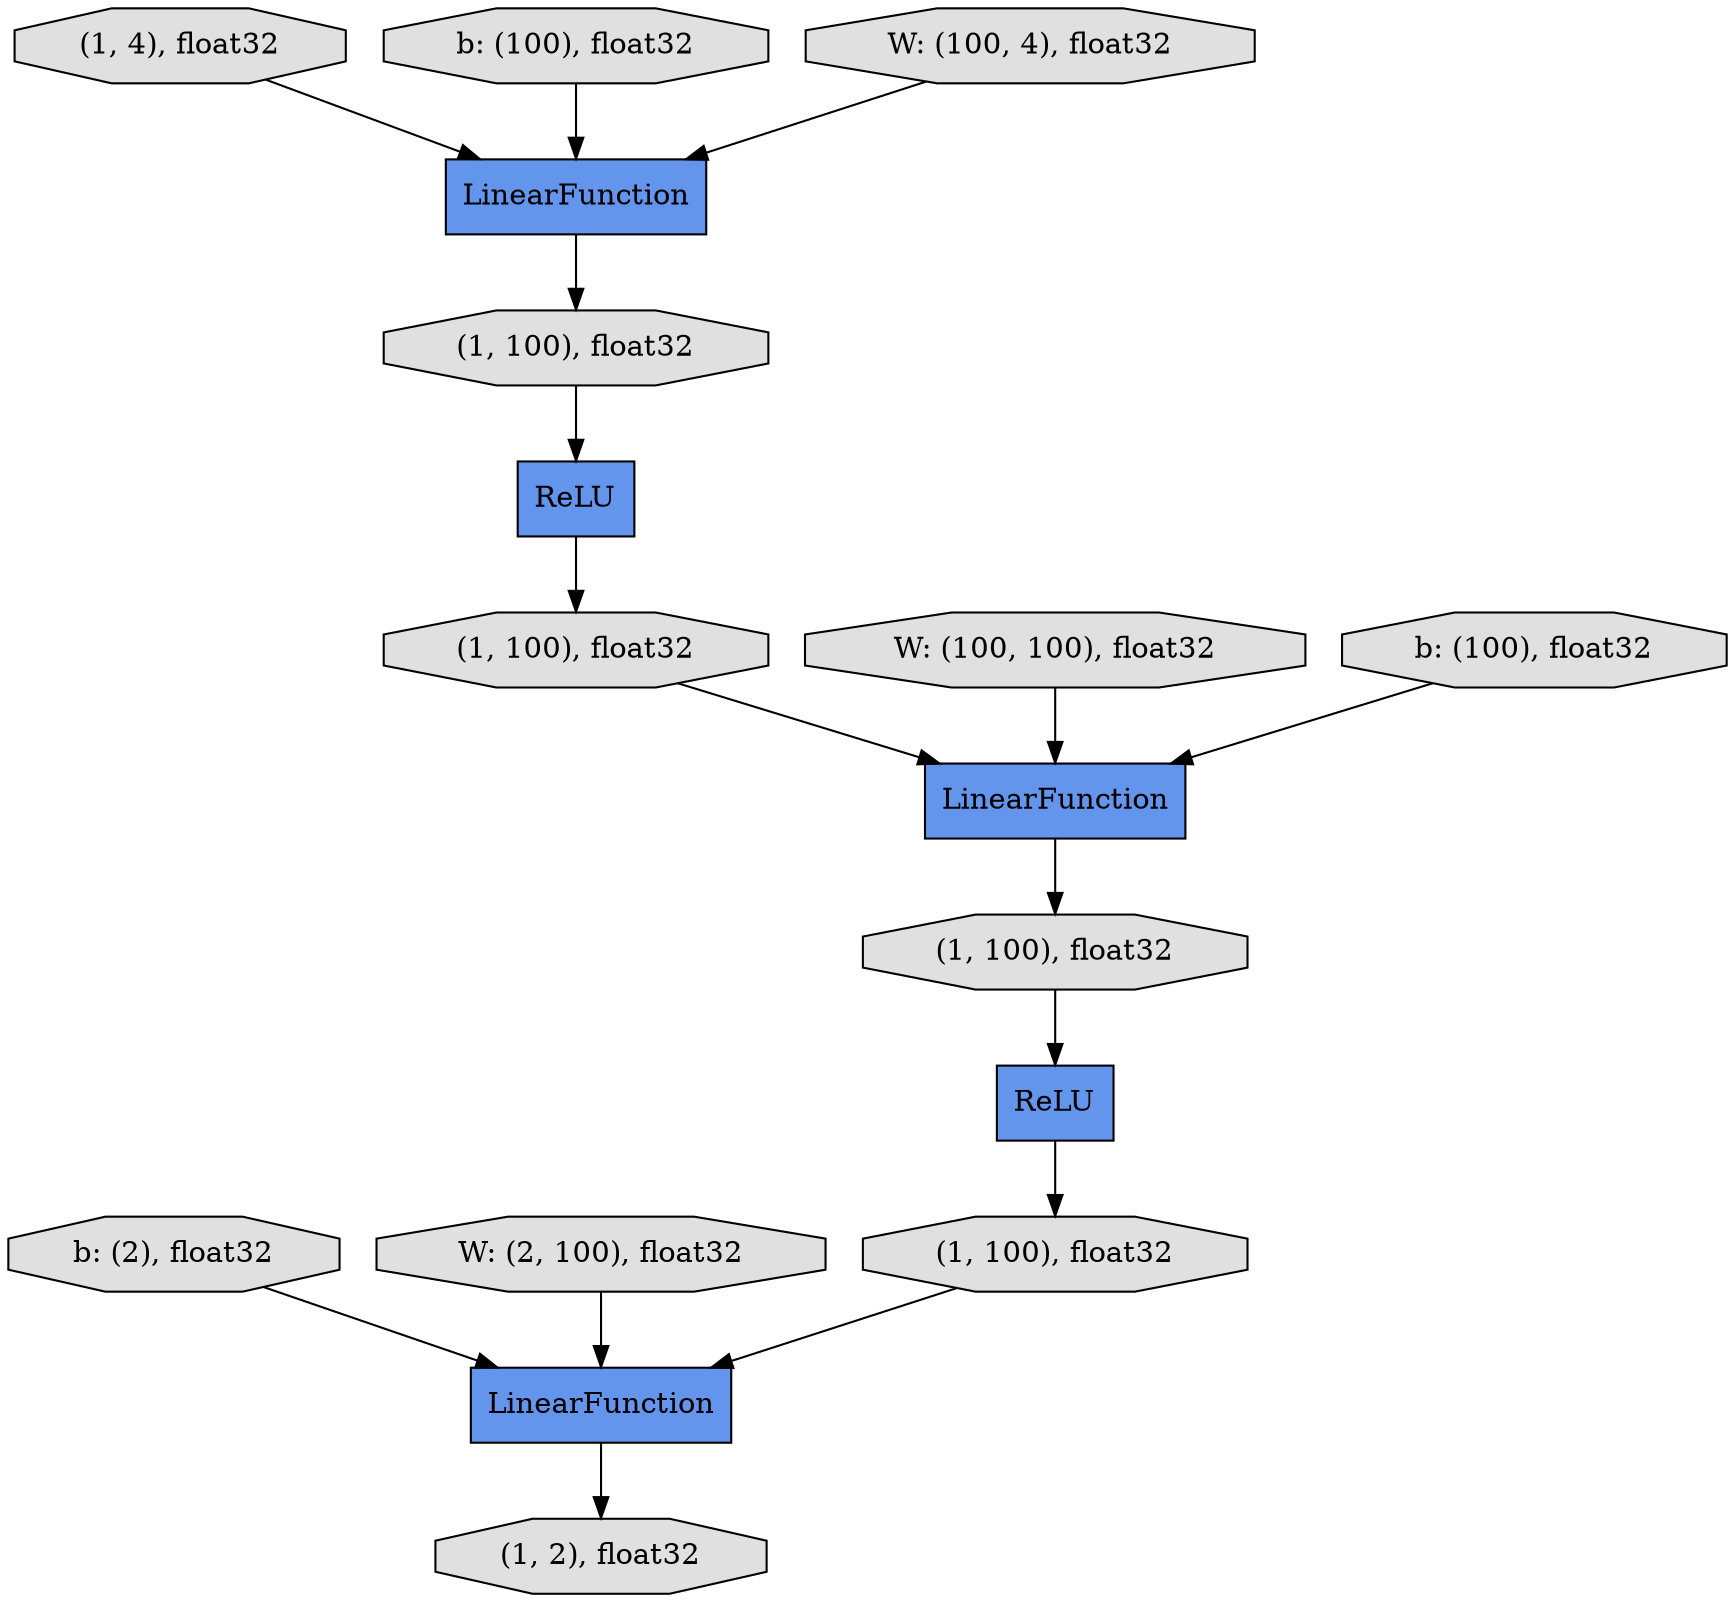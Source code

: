 digraph graphname{rankdir=TB;140590471360016 [label="b: (2), float32",shape="octagon",fillcolor="#E0E0E0",style="filled"];140591158670896 [label="LinearFunction",shape="record",fillcolor="#6495ED",style="filled"];140590471454792 [label="(1, 100), float32",shape="octagon",fillcolor="#E0E0E0",style="filled"];140590471359624 [label="(1, 4), float32",shape="octagon",fillcolor="#E0E0E0",style="filled"];140590471359120 [label="W: (100, 100), float32",shape="octagon",fillcolor="#E0E0E0",style="filled"];140590471454904 [label="(1, 100), float32",shape="octagon",fillcolor="#E0E0E0",style="filled"];140590721584320 [label="ReLU",shape="record",fillcolor="#6495ED",style="filled"];140590471359736 [label="W: (2, 100), float32",shape="octagon",fillcolor="#E0E0E0",style="filled"];140590471454960 [label="(1, 2), float32",shape="octagon",fillcolor="#E0E0E0",style="filled"];140590471358728 [label="b: (100), float32",shape="octagon",fillcolor="#E0E0E0",style="filled"];140590817562920 [label="W: (100, 4), float32",shape="octagon",fillcolor="#E0E0E0",style="filled"];140591158736208 [label="LinearFunction",shape="record",fillcolor="#6495ED",style="filled"];140590471455072 [label="(1, 100), float32",shape="octagon",fillcolor="#E0E0E0",style="filled"];140590471360352 [label="LinearFunction",shape="record",fillcolor="#6495ED",style="filled"];140590471360408 [label="(1, 100), float32",shape="octagon",fillcolor="#E0E0E0",style="filled"];140590471359400 [label="b: (100), float32",shape="octagon",fillcolor="#E0E0E0",style="filled"];140590721583536 [label="ReLU",shape="record",fillcolor="#6495ED",style="filled"];140590471360016 -> 140591158736208;140590471455072 -> 140591158736208;140591158736208 -> 140590471454960;140591158670896 -> 140590471360408;140590471359624 -> 140591158670896;140590817562920 -> 140591158670896;140590471358728 -> 140591158670896;140590471359736 -> 140591158736208;140590471359120 -> 140590471360352;140590471359400 -> 140590471360352;140590471360408 -> 140590721584320;140590721584320 -> 140590471454792;140590471454904 -> 140590721583536;140590471454792 -> 140590471360352;140590471360352 -> 140590471454904;140590721583536 -> 140590471455072;}